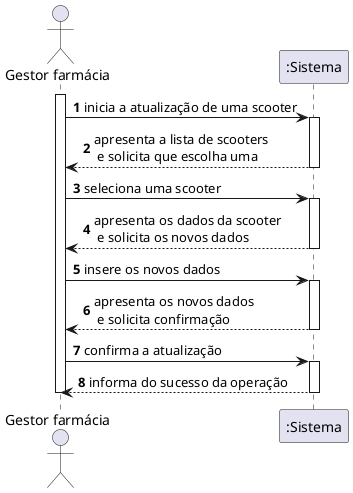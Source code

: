 @startuml
autonumber
actor "Gestor farmácia" as GER

activate GER
GER -> ":Sistema" : inicia a atualização de uma scooter
activate ":Sistema"
":Sistema" --> GER : apresenta a lista de scooters \n e solicita que escolha uma
deactivate ":Sistema"

GER -> ":Sistema" : seleciona uma scooter
activate ":Sistema"
":Sistema" --> GER : apresenta os dados da scooter\n e solicita os novos dados
deactivate ":Sistema"

GER -> ":Sistema" : insere os novos dados
activate ":Sistema"
":Sistema" --> GER : apresenta os novos dados \n e solicita confirmação
deactivate ":Sistema"
GER->":Sistema" : confirma a atualização
activate ":Sistema"
":Sistema" --> GER : informa do sucesso da operação
deactivate ":Sistema"

deactivate GER

@enduml